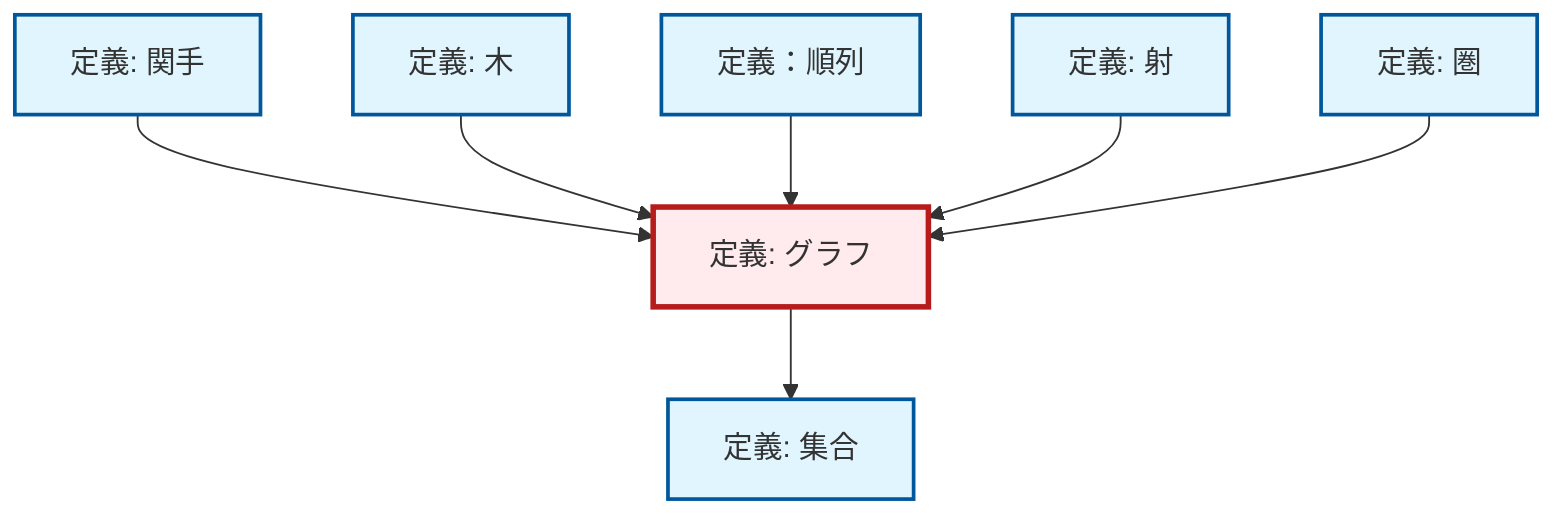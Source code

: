 graph TD
    classDef definition fill:#e1f5fe,stroke:#01579b,stroke-width:2px
    classDef theorem fill:#f3e5f5,stroke:#4a148c,stroke-width:2px
    classDef axiom fill:#fff3e0,stroke:#e65100,stroke-width:2px
    classDef example fill:#e8f5e9,stroke:#1b5e20,stroke-width:2px
    classDef current fill:#ffebee,stroke:#b71c1c,stroke-width:3px
    def-permutation["定義：順列"]:::definition
    def-morphism["定義: 射"]:::definition
    def-graph["定義: グラフ"]:::definition
    def-functor["定義: 関手"]:::definition
    def-tree["定義: 木"]:::definition
    def-category["定義: 圏"]:::definition
    def-set["定義: 集合"]:::definition
    def-functor --> def-graph
    def-graph --> def-set
    def-tree --> def-graph
    def-permutation --> def-graph
    def-morphism --> def-graph
    def-category --> def-graph
    class def-graph current